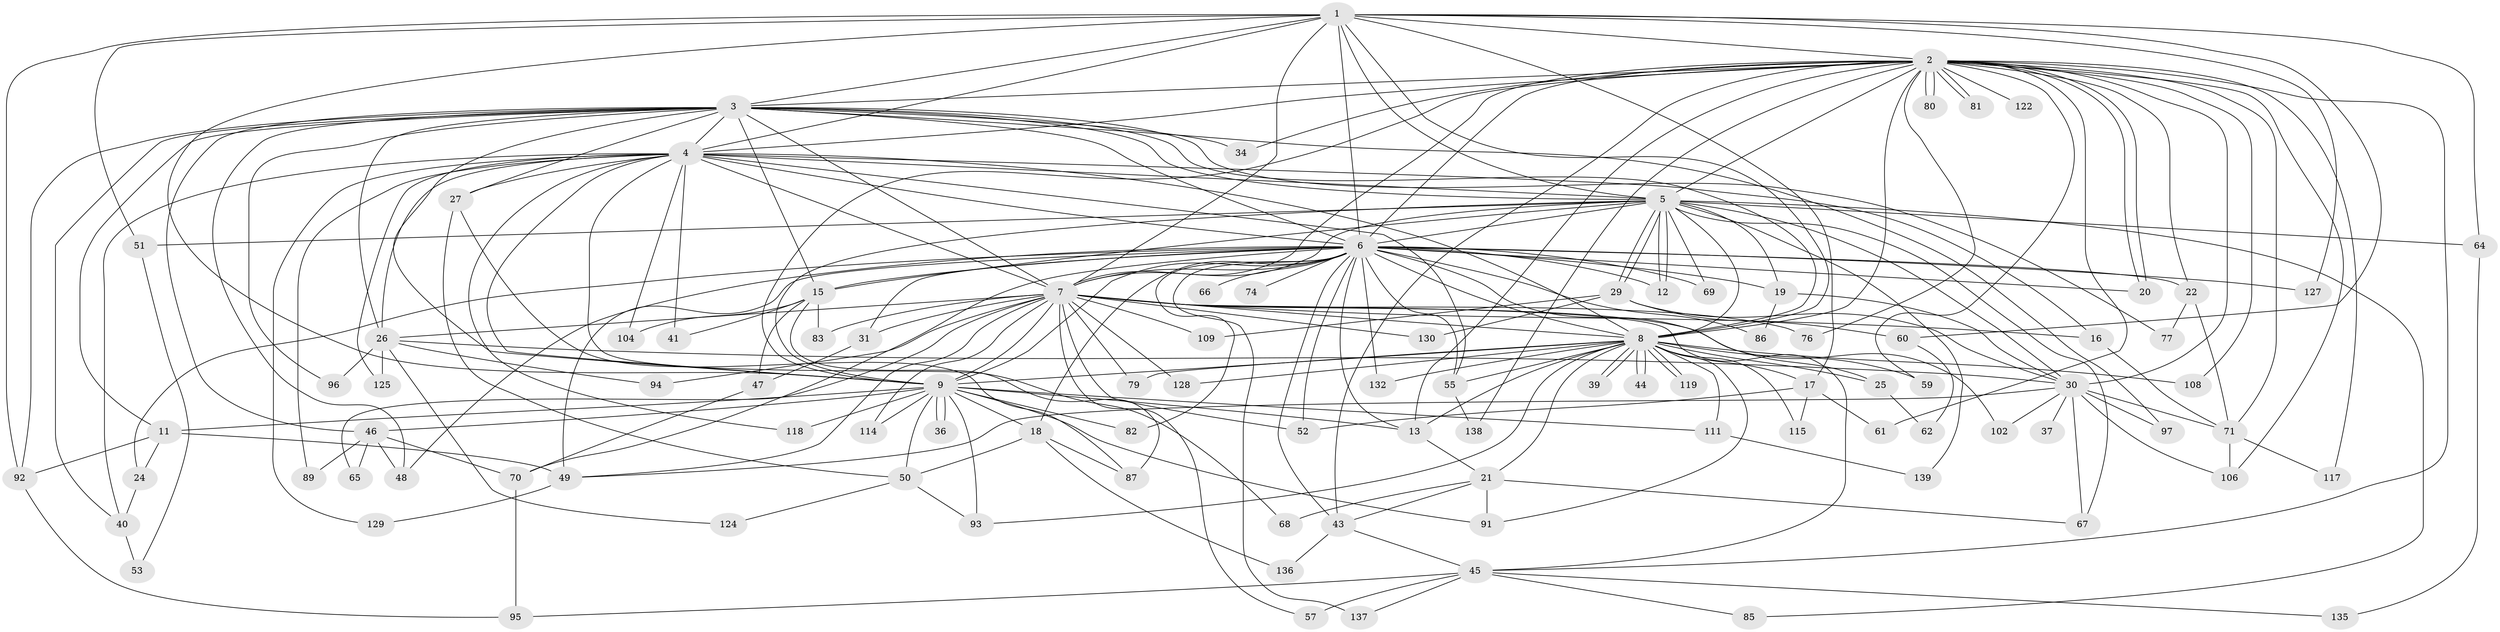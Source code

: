 // original degree distribution, {17: 0.007194244604316547, 31: 0.007194244604316547, 21: 0.007194244604316547, 22: 0.02158273381294964, 26: 0.007194244604316547, 33: 0.007194244604316547, 23: 0.007194244604316547, 24: 0.007194244604316547, 5: 0.04316546762589928, 3: 0.18705035971223022, 4: 0.10071942446043165, 7: 0.02158273381294964, 6: 0.014388489208633094, 8: 0.014388489208633094, 2: 0.5467625899280576}
// Generated by graph-tools (version 1.1) at 2025/11/02/27/25 16:11:00]
// undirected, 101 vertices, 244 edges
graph export_dot {
graph [start="1"]
  node [color=gray90,style=filled];
  1 [super="+54"];
  2 [super="+78"];
  3 [super="+38"];
  4 [super="+126"];
  5 [super="+23"];
  6 [super="+10"];
  7 [super="+28"];
  8 [super="+100"];
  9 [super="+63"];
  11 [super="+75"];
  12 [super="+112"];
  13 [super="+14"];
  15 [super="+56"];
  16;
  17 [super="+35"];
  18 [super="+90"];
  19 [super="+84"];
  20 [super="+42"];
  21 [super="+58"];
  22 [super="+133"];
  24;
  25;
  26 [super="+32"];
  27;
  29 [super="+123"];
  30 [super="+33"];
  31;
  34;
  36;
  37;
  39;
  40;
  41;
  43 [super="+101"];
  44;
  45 [super="+103"];
  46 [super="+113"];
  47;
  48 [super="+72"];
  49 [super="+98"];
  50 [super="+105"];
  51;
  52 [super="+107"];
  53;
  55 [super="+99"];
  57;
  59;
  60;
  61;
  62;
  64;
  65;
  66;
  67 [super="+88"];
  68;
  69;
  70 [super="+116"];
  71 [super="+73"];
  74;
  76;
  77;
  79;
  80;
  81;
  82;
  83;
  85;
  86;
  87 [super="+134"];
  89;
  91 [super="+120"];
  92 [super="+110"];
  93 [super="+131"];
  94;
  95;
  96;
  97;
  102;
  104;
  106 [super="+121"];
  108;
  109;
  111;
  114;
  115;
  117;
  118;
  119;
  122;
  124;
  125;
  127;
  128;
  129;
  130;
  132;
  135;
  136;
  137;
  138;
  139;
  1 -- 2;
  1 -- 3;
  1 -- 4 [weight=2];
  1 -- 5;
  1 -- 6 [weight=2];
  1 -- 7;
  1 -- 8 [weight=2];
  1 -- 9;
  1 -- 17;
  1 -- 51;
  1 -- 60;
  1 -- 64;
  1 -- 127;
  1 -- 92;
  2 -- 3;
  2 -- 4;
  2 -- 5;
  2 -- 6 [weight=2];
  2 -- 7 [weight=2];
  2 -- 8;
  2 -- 9;
  2 -- 20;
  2 -- 20;
  2 -- 22;
  2 -- 30;
  2 -- 34;
  2 -- 43;
  2 -- 59;
  2 -- 61;
  2 -- 76;
  2 -- 80;
  2 -- 80;
  2 -- 81;
  2 -- 81;
  2 -- 106;
  2 -- 108;
  2 -- 117;
  2 -- 122 [weight=2];
  2 -- 138;
  2 -- 13;
  2 -- 71;
  2 -- 45;
  3 -- 4;
  3 -- 5;
  3 -- 6 [weight=2];
  3 -- 7;
  3 -- 8;
  3 -- 9;
  3 -- 11;
  3 -- 26;
  3 -- 27;
  3 -- 34;
  3 -- 40;
  3 -- 46;
  3 -- 77;
  3 -- 92;
  3 -- 96;
  3 -- 97;
  3 -- 15;
  3 -- 48;
  4 -- 5;
  4 -- 6 [weight=2];
  4 -- 7;
  4 -- 8;
  4 -- 9;
  4 -- 16;
  4 -- 26;
  4 -- 27;
  4 -- 41;
  4 -- 68;
  4 -- 89;
  4 -- 104;
  4 -- 118;
  4 -- 125;
  4 -- 129;
  4 -- 40;
  4 -- 55;
  5 -- 6 [weight=2];
  5 -- 7;
  5 -- 8 [weight=2];
  5 -- 9;
  5 -- 12;
  5 -- 12;
  5 -- 19;
  5 -- 29;
  5 -- 29;
  5 -- 51;
  5 -- 64;
  5 -- 69;
  5 -- 85;
  5 -- 139;
  5 -- 30;
  5 -- 15;
  5 -- 67;
  6 -- 7 [weight=2];
  6 -- 8 [weight=2];
  6 -- 9 [weight=2];
  6 -- 18 [weight=2];
  6 -- 19;
  6 -- 31;
  6 -- 48;
  6 -- 55;
  6 -- 66 [weight=2];
  6 -- 70;
  6 -- 74 [weight=2];
  6 -- 82;
  6 -- 127;
  6 -- 132;
  6 -- 69;
  6 -- 137;
  6 -- 13;
  6 -- 15;
  6 -- 22;
  6 -- 86;
  6 -- 24;
  6 -- 25;
  6 -- 49;
  6 -- 52;
  6 -- 43;
  6 -- 20;
  6 -- 12;
  7 -- 8;
  7 -- 9 [weight=2];
  7 -- 16;
  7 -- 31;
  7 -- 49;
  7 -- 57;
  7 -- 65;
  7 -- 76;
  7 -- 79;
  7 -- 83;
  7 -- 94;
  7 -- 102;
  7 -- 109;
  7 -- 114;
  7 -- 128;
  7 -- 130;
  7 -- 26;
  7 -- 45;
  7 -- 52;
  8 -- 9;
  8 -- 17 [weight=2];
  8 -- 21 [weight=2];
  8 -- 25;
  8 -- 39;
  8 -- 39;
  8 -- 44;
  8 -- 44;
  8 -- 55;
  8 -- 59;
  8 -- 79;
  8 -- 91;
  8 -- 93;
  8 -- 108;
  8 -- 111;
  8 -- 115;
  8 -- 119;
  8 -- 119;
  8 -- 128;
  8 -- 132;
  8 -- 13;
  9 -- 11;
  9 -- 13;
  9 -- 36;
  9 -- 36;
  9 -- 46;
  9 -- 50;
  9 -- 82;
  9 -- 93;
  9 -- 111;
  9 -- 114;
  9 -- 118;
  9 -- 18;
  9 -- 91;
  11 -- 24;
  11 -- 92;
  11 -- 49;
  13 -- 21;
  15 -- 41;
  15 -- 47;
  15 -- 87;
  15 -- 104;
  15 -- 83;
  16 -- 71;
  17 -- 52;
  17 -- 61;
  17 -- 115;
  18 -- 50;
  18 -- 136;
  18 -- 87;
  19 -- 86;
  19 -- 30;
  21 -- 43;
  21 -- 68;
  21 -- 91;
  21 -- 67;
  22 -- 77;
  22 -- 71;
  24 -- 40;
  25 -- 62;
  26 -- 30;
  26 -- 96;
  26 -- 124;
  26 -- 125;
  26 -- 94;
  27 -- 87;
  27 -- 50;
  29 -- 60;
  29 -- 109;
  29 -- 130;
  29 -- 30;
  30 -- 37 [weight=2];
  30 -- 67;
  30 -- 71;
  30 -- 97;
  30 -- 102;
  30 -- 106;
  30 -- 49;
  31 -- 47;
  40 -- 53;
  43 -- 45;
  43 -- 136;
  45 -- 57;
  45 -- 85;
  45 -- 95;
  45 -- 135;
  45 -- 137;
  46 -- 48;
  46 -- 65;
  46 -- 89;
  46 -- 70;
  47 -- 70;
  49 -- 129;
  50 -- 124;
  50 -- 93;
  51 -- 53;
  55 -- 138;
  60 -- 62;
  64 -- 135;
  70 -- 95;
  71 -- 117;
  71 -- 106;
  92 -- 95;
  111 -- 139;
}
